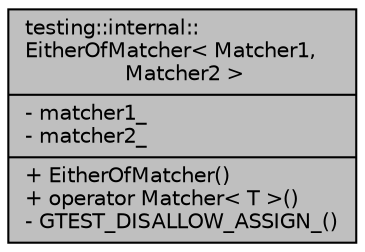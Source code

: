 digraph "testing::internal::EitherOfMatcher&lt; Matcher1, Matcher2 &gt;"
{
  edge [fontname="Helvetica",fontsize="10",labelfontname="Helvetica",labelfontsize="10"];
  node [fontname="Helvetica",fontsize="10",shape=record];
  Node1 [label="{testing::internal::\lEitherOfMatcher\< Matcher1,\l Matcher2 \>\n|- matcher1_\l- matcher2_\l|+ EitherOfMatcher()\l+ operator Matcher\< T \>()\l- GTEST_DISALLOW_ASSIGN_()\l}",height=0.2,width=0.4,color="black", fillcolor="grey75", style="filled", fontcolor="black"];
}
